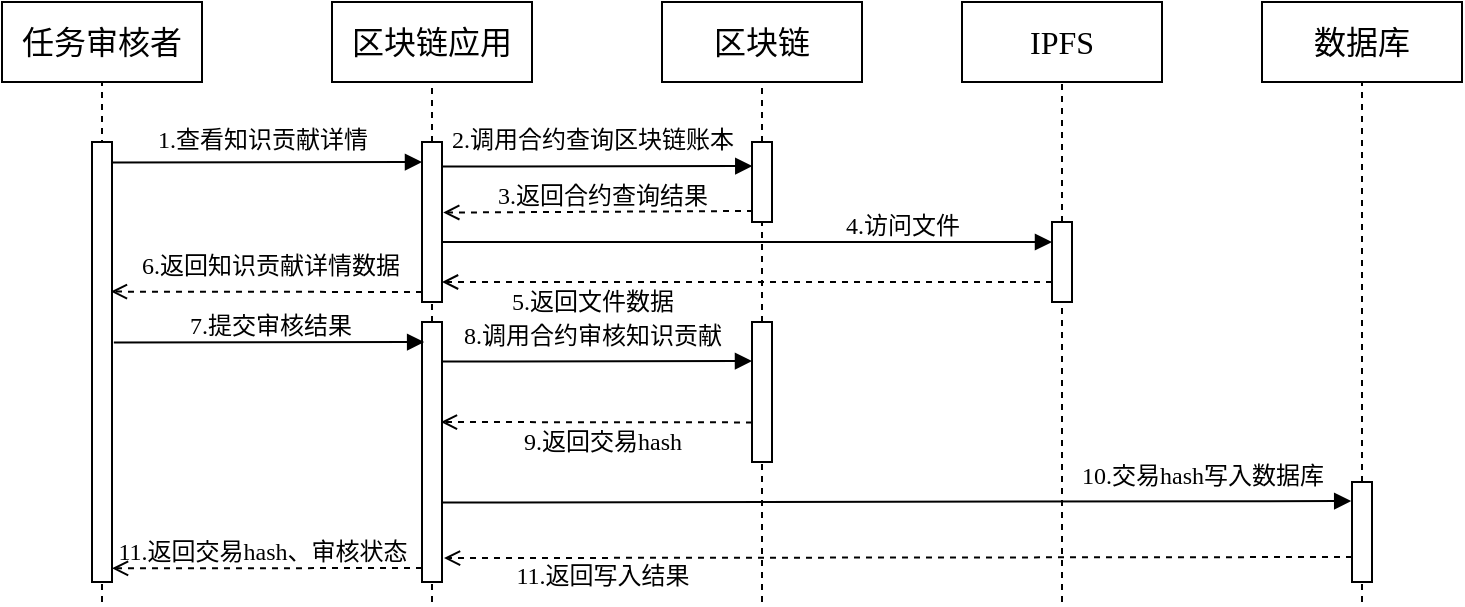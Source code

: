 <mxfile version="17.4.2" type="device"><diagram id="-9_Z2gUmvQUwB-IDVjJU" name="第 1 页"><mxGraphModel dx="1038" dy="649" grid="1" gridSize="10" guides="1" tooltips="1" connect="1" arrows="1" fold="1" page="1" pageScale="1" pageWidth="827" pageHeight="1169" math="0" shadow="0"><root><mxCell id="0"/><mxCell id="1" parent="0"/><mxCell id="nBgsJdk1TOLWB72qo1jp-1" value="&lt;font style=&quot;font-size: 16px&quot;&gt;任务审核者&lt;/font&gt;" style="rounded=0;whiteSpace=wrap;html=1;fontFamily=宋体;fontSource=https%3A%2F%2Ffonts.googleapis.com%2Fcss%3Ffamily%3D%25E5%25AE%258B%25E4%25BD%2593;fontSize=11;" vertex="1" parent="1"><mxGeometry x="210" y="70" width="100" height="40" as="geometry"/></mxCell><mxCell id="nBgsJdk1TOLWB72qo1jp-2" value="" style="endArrow=none;dashed=1;html=1;rounded=0;fontFamily=宋体;fontSource=https%3A%2F%2Ffonts.googleapis.com%2Fcss%3Ffamily%3D%25E5%25AE%258B%25E4%25BD%2593;fontSize=16;entryX=0.5;entryY=1;entryDx=0;entryDy=0;startArrow=none;" edge="1" parent="1" target="nBgsJdk1TOLWB72qo1jp-1"><mxGeometry width="50" height="50" relative="1" as="geometry"><mxPoint x="260" y="370" as="sourcePoint"/><mxPoint x="260" y="350" as="targetPoint"/></mxGeometry></mxCell><mxCell id="nBgsJdk1TOLWB72qo1jp-3" value="&lt;span style=&quot;font-size: 16px&quot;&gt;区块链应用&lt;/span&gt;" style="rounded=0;whiteSpace=wrap;html=1;fontFamily=宋体;fontSource=https%3A%2F%2Ffonts.googleapis.com%2Fcss%3Ffamily%3D%25E5%25AE%258B%25E4%25BD%2593;fontSize=11;" vertex="1" parent="1"><mxGeometry x="375" y="70" width="100" height="40" as="geometry"/></mxCell><mxCell id="nBgsJdk1TOLWB72qo1jp-4" value="&lt;span style=&quot;font-size: 16px&quot;&gt;区块链&lt;/span&gt;" style="rounded=0;whiteSpace=wrap;html=1;fontFamily=宋体;fontSource=https%3A%2F%2Ffonts.googleapis.com%2Fcss%3Ffamily%3D%25E5%25AE%258B%25E4%25BD%2593;fontSize=11;" vertex="1" parent="1"><mxGeometry x="540" y="70" width="100" height="40" as="geometry"/></mxCell><mxCell id="nBgsJdk1TOLWB72qo1jp-5" value="" style="endArrow=none;dashed=1;html=1;rounded=0;fontFamily=宋体;fontSource=https%3A%2F%2Ffonts.googleapis.com%2Fcss%3Ffamily%3D%25E5%25AE%258B%25E4%25BD%2593;fontSize=16;entryX=0.5;entryY=1;entryDx=0;entryDy=0;startArrow=none;" edge="1" parent="1" target="nBgsJdk1TOLWB72qo1jp-4" source="nBgsJdk1TOLWB72qo1jp-70"><mxGeometry width="50" height="50" relative="1" as="geometry"><mxPoint x="590" y="370" as="sourcePoint"/><mxPoint x="510" y="150" as="targetPoint"/></mxGeometry></mxCell><mxCell id="nBgsJdk1TOLWB72qo1jp-6" value="&lt;span style=&quot;font-size: 16px&quot;&gt;&lt;font face=&quot;Times New Roman&quot;&gt;IPFS&lt;/font&gt;&lt;/span&gt;" style="rounded=0;whiteSpace=wrap;html=1;fontFamily=宋体;fontSource=https%3A%2F%2Ffonts.googleapis.com%2Fcss%3Ffamily%3D%25E5%25AE%258B%25E4%25BD%2593;fontSize=11;" vertex="1" parent="1"><mxGeometry x="690" y="70" width="100" height="40" as="geometry"/></mxCell><mxCell id="nBgsJdk1TOLWB72qo1jp-7" value="" style="endArrow=none;dashed=1;html=1;rounded=0;fontFamily=宋体;fontSource=https%3A%2F%2Ffonts.googleapis.com%2Fcss%3Ffamily%3D%25E5%25AE%258B%25E4%25BD%2593;fontSize=16;entryX=0.5;entryY=1;entryDx=0;entryDy=0;startArrow=none;" edge="1" parent="1" source="nBgsJdk1TOLWB72qo1jp-58" target="nBgsJdk1TOLWB72qo1jp-6"><mxGeometry width="50" height="50" relative="1" as="geometry"><mxPoint x="740" y="370" as="sourcePoint"/><mxPoint x="660" y="150" as="targetPoint"/></mxGeometry></mxCell><mxCell id="nBgsJdk1TOLWB72qo1jp-9" value="" style="endArrow=none;dashed=1;html=1;rounded=0;fontFamily=宋体;fontSource=https%3A%2F%2Ffonts.googleapis.com%2Fcss%3Ffamily%3D%25E5%25AE%258B%25E4%25BD%2593;fontSize=16;entryX=0.5;entryY=1;entryDx=0;entryDy=0;startArrow=none;" edge="1" parent="1" source="nBgsJdk1TOLWB72qo1jp-48" target="nBgsJdk1TOLWB72qo1jp-3"><mxGeometry width="50" height="50" relative="1" as="geometry"><mxPoint x="425" y="370" as="sourcePoint"/><mxPoint x="410" y="170" as="targetPoint"/></mxGeometry></mxCell><mxCell id="nBgsJdk1TOLWB72qo1jp-10" value="&lt;span style=&quot;font-size: 16px&quot;&gt;数据库&lt;/span&gt;" style="rounded=0;whiteSpace=wrap;html=1;fontFamily=宋体;fontSource=https%3A%2F%2Ffonts.googleapis.com%2Fcss%3Ffamily%3D%25E5%25AE%258B%25E4%25BD%2593;fontSize=11;" vertex="1" parent="1"><mxGeometry x="840" y="70" width="100" height="40" as="geometry"/></mxCell><mxCell id="nBgsJdk1TOLWB72qo1jp-11" value="" style="endArrow=none;dashed=1;html=1;rounded=0;fontFamily=宋体;fontSource=https%3A%2F%2Ffonts.googleapis.com%2Fcss%3Ffamily%3D%25E5%25AE%258B%25E4%25BD%2593;fontSize=16;entryX=0.5;entryY=1;entryDx=0;entryDy=0;startArrow=none;" edge="1" parent="1" source="nBgsJdk1TOLWB72qo1jp-36" target="nBgsJdk1TOLWB72qo1jp-10"><mxGeometry width="50" height="50" relative="1" as="geometry"><mxPoint x="890" y="370" as="sourcePoint"/><mxPoint x="810" y="150" as="targetPoint"/></mxGeometry></mxCell><mxCell id="nBgsJdk1TOLWB72qo1jp-36" value="" style="rounded=0;whiteSpace=wrap;html=1;fontFamily=宋体;fontSource=https%3A%2F%2Ffonts.googleapis.com%2Fcss%3Ffamily%3D%25E5%25AE%258B%25E4%25BD%2593;fontSize=16;" vertex="1" parent="1"><mxGeometry x="885" y="310" width="10" height="50" as="geometry"/></mxCell><mxCell id="nBgsJdk1TOLWB72qo1jp-37" value="" style="endArrow=none;dashed=1;html=1;rounded=0;fontFamily=宋体;fontSource=https%3A%2F%2Ffonts.googleapis.com%2Fcss%3Ffamily%3D%25E5%25AE%258B%25E4%25BD%2593;fontSize=16;entryX=0.5;entryY=1;entryDx=0;entryDy=0;startArrow=none;" edge="1" parent="1" target="nBgsJdk1TOLWB72qo1jp-36"><mxGeometry width="50" height="50" relative="1" as="geometry"><mxPoint x="890" y="370" as="sourcePoint"/><mxPoint x="890" y="110" as="targetPoint"/></mxGeometry></mxCell><mxCell id="nBgsJdk1TOLWB72qo1jp-47" value="" style="rounded=0;whiteSpace=wrap;html=1;fontFamily=宋体;fontSource=https%3A%2F%2Ffonts.googleapis.com%2Fcss%3Ffamily%3D%25E5%25AE%258B%25E4%25BD%2593;fontSize=16;" vertex="1" parent="1"><mxGeometry x="255" y="140" width="10" height="220" as="geometry"/></mxCell><mxCell id="nBgsJdk1TOLWB72qo1jp-49" value="" style="endArrow=block;html=1;rounded=0;fontSize=14;exitX=0.986;exitY=0.044;exitDx=0;exitDy=0;exitPerimeter=0;endFill=1;" edge="1" parent="1"><mxGeometry width="50" height="50" relative="1" as="geometry"><mxPoint x="264.86" y="150.24" as="sourcePoint"/><mxPoint x="420.0" y="150" as="targetPoint"/></mxGeometry></mxCell><mxCell id="nBgsJdk1TOLWB72qo1jp-50" value="&lt;font style=&quot;font-size: 12px&quot;&gt;&lt;font face=&quot;Times New Roman&quot;&gt;1.&lt;/font&gt;查看知识贡献详情&lt;/font&gt;" style="text;html=1;align=center;verticalAlign=middle;resizable=0;points=[];autosize=1;strokeColor=none;fillColor=none;fontSize=16;fontFamily=宋体;" vertex="1" parent="1"><mxGeometry x="280" y="122" width="120" height="30" as="geometry"/></mxCell><mxCell id="nBgsJdk1TOLWB72qo1jp-51" value="" style="rounded=0;whiteSpace=wrap;html=1;fontFamily=宋体;fontSource=https%3A%2F%2Ffonts.googleapis.com%2Fcss%3Ffamily%3D%25E5%25AE%258B%25E4%25BD%2593;fontSize=16;" vertex="1" parent="1"><mxGeometry x="585" y="140" width="10" height="40" as="geometry"/></mxCell><mxCell id="nBgsJdk1TOLWB72qo1jp-52" value="" style="endArrow=block;html=1;rounded=0;fontSize=14;exitX=0.986;exitY=0.044;exitDx=0;exitDy=0;exitPerimeter=0;endFill=1;" edge="1" parent="1"><mxGeometry width="50" height="50" relative="1" as="geometry"><mxPoint x="430" y="152.24" as="sourcePoint"/><mxPoint x="585.14" y="152" as="targetPoint"/></mxGeometry></mxCell><mxCell id="nBgsJdk1TOLWB72qo1jp-53" value="&lt;font style=&quot;font-size: 12px&quot;&gt;&lt;font face=&quot;Times New Roman&quot;&gt;2.&lt;/font&gt;调用合约查询区块链账本&lt;/font&gt;" style="text;html=1;align=center;verticalAlign=middle;resizable=0;points=[];autosize=1;strokeColor=none;fillColor=none;fontSize=16;fontFamily=宋体;" vertex="1" parent="1"><mxGeometry x="425" y="122" width="160" height="30" as="geometry"/></mxCell><mxCell id="nBgsJdk1TOLWB72qo1jp-48" value="" style="rounded=0;whiteSpace=wrap;html=1;fontFamily=宋体;fontSource=https%3A%2F%2Ffonts.googleapis.com%2Fcss%3Ffamily%3D%25E5%25AE%258B%25E4%25BD%2593;fontSize=16;" vertex="1" parent="1"><mxGeometry x="420" y="140" width="10" height="80" as="geometry"/></mxCell><mxCell id="nBgsJdk1TOLWB72qo1jp-55" value="" style="endArrow=none;dashed=1;html=1;rounded=0;fontFamily=宋体;fontSource=https%3A%2F%2Ffonts.googleapis.com%2Fcss%3Ffamily%3D%25E5%25AE%258B%25E4%25BD%2593;fontSize=16;entryX=0.5;entryY=1;entryDx=0;entryDy=0;startArrow=none;" edge="1" parent="1" source="nBgsJdk1TOLWB72qo1jp-66" target="nBgsJdk1TOLWB72qo1jp-48"><mxGeometry width="50" height="50" relative="1" as="geometry"><mxPoint x="425" y="370" as="sourcePoint"/><mxPoint x="425" y="110" as="targetPoint"/></mxGeometry></mxCell><mxCell id="nBgsJdk1TOLWB72qo1jp-56" value="" style="endArrow=open;html=1;rounded=0;fontFamily=Times New Roman;fontSize=12;dashed=1;endFill=0;exitX=0.049;exitY=0.862;exitDx=0;exitDy=0;entryX=1.062;entryY=0.441;entryDx=0;entryDy=0;exitPerimeter=0;entryPerimeter=0;" edge="1" parent="1" source="nBgsJdk1TOLWB72qo1jp-51" target="nBgsJdk1TOLWB72qo1jp-48"><mxGeometry width="50" height="50" relative="1" as="geometry"><mxPoint x="570" y="180" as="sourcePoint"/><mxPoint x="450" y="190" as="targetPoint"/></mxGeometry></mxCell><mxCell id="nBgsJdk1TOLWB72qo1jp-57" value="&lt;font style=&quot;font-size: 12px&quot;&gt;&lt;font face=&quot;Times New Roman&quot;&gt;3.&lt;/font&gt;返回合约查询结果&lt;/font&gt;" style="text;html=1;align=center;verticalAlign=middle;resizable=0;points=[];autosize=1;strokeColor=none;fillColor=none;fontSize=16;fontFamily=宋体;" vertex="1" parent="1"><mxGeometry x="450" y="150" width="120" height="30" as="geometry"/></mxCell><mxCell id="nBgsJdk1TOLWB72qo1jp-58" value="" style="rounded=0;whiteSpace=wrap;html=1;fontFamily=宋体;fontSource=https%3A%2F%2Ffonts.googleapis.com%2Fcss%3Ffamily%3D%25E5%25AE%258B%25E4%25BD%2593;fontSize=16;" vertex="1" parent="1"><mxGeometry x="735" y="180" width="10" height="40" as="geometry"/></mxCell><mxCell id="nBgsJdk1TOLWB72qo1jp-59" value="" style="endArrow=none;dashed=1;html=1;rounded=0;fontFamily=宋体;fontSource=https%3A%2F%2Ffonts.googleapis.com%2Fcss%3Ffamily%3D%25E5%25AE%258B%25E4%25BD%2593;fontSize=16;entryX=0.5;entryY=1;entryDx=0;entryDy=0;startArrow=none;" edge="1" parent="1" target="nBgsJdk1TOLWB72qo1jp-58"><mxGeometry width="50" height="50" relative="1" as="geometry"><mxPoint x="740" y="370" as="sourcePoint"/><mxPoint x="740" y="110.0" as="targetPoint"/></mxGeometry></mxCell><mxCell id="nBgsJdk1TOLWB72qo1jp-60" value="" style="endArrow=block;html=1;rounded=0;fontSize=14;endFill=1;entryX=0;entryY=0.25;entryDx=0;entryDy=0;" edge="1" parent="1" target="nBgsJdk1TOLWB72qo1jp-58"><mxGeometry width="50" height="50" relative="1" as="geometry"><mxPoint x="430" y="190" as="sourcePoint"/><mxPoint x="725.14" y="190" as="targetPoint"/></mxGeometry></mxCell><mxCell id="nBgsJdk1TOLWB72qo1jp-61" value="&lt;font style=&quot;font-size: 12px&quot;&gt;&lt;font face=&quot;Times New Roman&quot;&gt;4.&lt;/font&gt;访问文件&lt;/font&gt;" style="text;html=1;align=center;verticalAlign=middle;resizable=0;points=[];autosize=1;strokeColor=none;fillColor=none;fontSize=16;fontFamily=宋体;" vertex="1" parent="1"><mxGeometry x="625" y="165" width="70" height="30" as="geometry"/></mxCell><mxCell id="nBgsJdk1TOLWB72qo1jp-62" value="" style="endArrow=open;html=1;rounded=0;fontFamily=Times New Roman;fontSize=12;dashed=1;endFill=0;exitX=0;exitY=0.75;exitDx=0;exitDy=0;" edge="1" parent="1" source="nBgsJdk1TOLWB72qo1jp-58"><mxGeometry width="50" height="50" relative="1" as="geometry"><mxPoint x="604.87" y="230.0" as="sourcePoint"/><mxPoint x="430" y="210" as="targetPoint"/></mxGeometry></mxCell><mxCell id="nBgsJdk1TOLWB72qo1jp-63" value="&lt;font style=&quot;font-size: 12px&quot;&gt;&lt;font face=&quot;Times New Roman&quot;&gt;5.&lt;/font&gt;返回文件数据&lt;/font&gt;" style="text;html=1;align=center;verticalAlign=middle;resizable=0;points=[];autosize=1;strokeColor=none;fillColor=none;fontSize=16;fontFamily=宋体;" vertex="1" parent="1"><mxGeometry x="455" y="203" width="100" height="30" as="geometry"/></mxCell><mxCell id="nBgsJdk1TOLWB72qo1jp-64" value="" style="endArrow=open;html=1;rounded=0;fontFamily=Times New Roman;fontSize=12;dashed=1;endFill=0;entryX=0.945;entryY=0.34;entryDx=0;entryDy=0;entryPerimeter=0;" edge="1" parent="1" target="nBgsJdk1TOLWB72qo1jp-47"><mxGeometry width="50" height="50" relative="1" as="geometry"><mxPoint x="420" y="215" as="sourcePoint"/><mxPoint x="235" y="260" as="targetPoint"/></mxGeometry></mxCell><mxCell id="nBgsJdk1TOLWB72qo1jp-65" value="&lt;font style=&quot;font-size: 12px&quot;&gt;&lt;font face=&quot;Times New Roman&quot;&gt;6.&lt;/font&gt;返回知识贡献详情数据&lt;/font&gt;" style="text;html=1;align=center;verticalAlign=middle;resizable=0;points=[];autosize=1;strokeColor=none;fillColor=none;fontSize=16;fontFamily=宋体;" vertex="1" parent="1"><mxGeometry x="273.5" y="185" width="140" height="30" as="geometry"/></mxCell><mxCell id="nBgsJdk1TOLWB72qo1jp-66" value="" style="rounded=0;whiteSpace=wrap;html=1;fontFamily=宋体;fontSource=https%3A%2F%2Ffonts.googleapis.com%2Fcss%3Ffamily%3D%25E5%25AE%258B%25E4%25BD%2593;fontSize=16;" vertex="1" parent="1"><mxGeometry x="420" y="230" width="10" height="130" as="geometry"/></mxCell><mxCell id="nBgsJdk1TOLWB72qo1jp-67" value="" style="endArrow=none;dashed=1;html=1;rounded=0;fontFamily=宋体;fontSource=https%3A%2F%2Ffonts.googleapis.com%2Fcss%3Ffamily%3D%25E5%25AE%258B%25E4%25BD%2593;fontSize=16;entryX=0.5;entryY=1;entryDx=0;entryDy=0;startArrow=none;" edge="1" parent="1" target="nBgsJdk1TOLWB72qo1jp-66"><mxGeometry width="50" height="50" relative="1" as="geometry"><mxPoint x="425" y="370.0" as="sourcePoint"/><mxPoint x="425" y="220" as="targetPoint"/></mxGeometry></mxCell><mxCell id="nBgsJdk1TOLWB72qo1jp-68" value="" style="endArrow=block;html=1;rounded=0;fontSize=14;exitX=0.986;exitY=0.044;exitDx=0;exitDy=0;exitPerimeter=0;endFill=1;" edge="1" parent="1"><mxGeometry width="50" height="50" relative="1" as="geometry"><mxPoint x="265.93" y="240.24" as="sourcePoint"/><mxPoint x="421.07" y="240" as="targetPoint"/></mxGeometry></mxCell><mxCell id="nBgsJdk1TOLWB72qo1jp-69" value="&lt;font style=&quot;font-size: 12px&quot;&gt;&lt;font face=&quot;Times New Roman&quot;&gt;7.&lt;/font&gt;提交审核结果&lt;/font&gt;" style="text;html=1;align=center;verticalAlign=middle;resizable=0;points=[];autosize=1;strokeColor=none;fillColor=none;fontSize=16;fontFamily=宋体;" vertex="1" parent="1"><mxGeometry x="293.5" y="215" width="100" height="30" as="geometry"/></mxCell><mxCell id="nBgsJdk1TOLWB72qo1jp-70" value="" style="rounded=0;whiteSpace=wrap;html=1;fontFamily=宋体;fontSource=https%3A%2F%2Ffonts.googleapis.com%2Fcss%3Ffamily%3D%25E5%25AE%258B%25E4%25BD%2593;fontSize=16;" vertex="1" parent="1"><mxGeometry x="585" y="230" width="10" height="70" as="geometry"/></mxCell><mxCell id="nBgsJdk1TOLWB72qo1jp-71" value="" style="endArrow=none;dashed=1;html=1;rounded=0;fontFamily=宋体;fontSource=https%3A%2F%2Ffonts.googleapis.com%2Fcss%3Ffamily%3D%25E5%25AE%258B%25E4%25BD%2593;fontSize=16;entryX=0.5;entryY=1;entryDx=0;entryDy=0;startArrow=none;" edge="1" parent="1" target="nBgsJdk1TOLWB72qo1jp-70"><mxGeometry width="50" height="50" relative="1" as="geometry"><mxPoint x="590" y="370" as="sourcePoint"/><mxPoint x="590" y="110" as="targetPoint"/></mxGeometry></mxCell><mxCell id="nBgsJdk1TOLWB72qo1jp-72" value="" style="endArrow=block;html=1;rounded=0;fontSize=14;exitX=0.986;exitY=0.044;exitDx=0;exitDy=0;exitPerimeter=0;endFill=1;" edge="1" parent="1"><mxGeometry width="50" height="50" relative="1" as="geometry"><mxPoint x="429.86" y="249.74" as="sourcePoint"/><mxPoint x="585.0" y="249.5" as="targetPoint"/></mxGeometry></mxCell><mxCell id="nBgsJdk1TOLWB72qo1jp-73" value="&lt;font style=&quot;font-size: 12px&quot;&gt;&lt;font face=&quot;Times New Roman&quot;&gt;8.&lt;/font&gt;调用合约审核知识贡献&lt;/font&gt;" style="text;html=1;align=center;verticalAlign=middle;resizable=0;points=[];autosize=1;strokeColor=none;fillColor=none;fontSize=16;fontFamily=宋体;" vertex="1" parent="1"><mxGeometry x="435" y="220" width="140" height="30" as="geometry"/></mxCell><mxCell id="nBgsJdk1TOLWB72qo1jp-74" value="" style="endArrow=open;html=1;rounded=0;fontFamily=Times New Roman;fontSize=12;dashed=1;endFill=0;entryX=0.945;entryY=0.34;entryDx=0;entryDy=0;entryPerimeter=0;" edge="1" parent="1"><mxGeometry width="50" height="50" relative="1" as="geometry"><mxPoint x="585" y="280.2" as="sourcePoint"/><mxPoint x="429.45" y="280.0" as="targetPoint"/></mxGeometry></mxCell><mxCell id="nBgsJdk1TOLWB72qo1jp-75" value="&lt;font style=&quot;font-size: 12px&quot;&gt;&lt;font face=&quot;Times New Roman&quot;&gt;9.&lt;/font&gt;返回交易&lt;font face=&quot;Times New Roman&quot;&gt;hash&lt;/font&gt;&lt;/font&gt;" style="text;html=1;align=center;verticalAlign=middle;resizable=0;points=[];autosize=1;strokeColor=none;fillColor=none;fontSize=16;fontFamily=宋体;" vertex="1" parent="1"><mxGeometry x="465" y="273" width="90" height="30" as="geometry"/></mxCell><mxCell id="nBgsJdk1TOLWB72qo1jp-76" value="" style="endArrow=block;html=1;rounded=0;fontSize=14;exitX=0.986;exitY=0.044;exitDx=0;exitDy=0;exitPerimeter=0;endFill=1;entryX=-0.04;entryY=0.191;entryDx=0;entryDy=0;entryPerimeter=0;" edge="1" parent="1" target="nBgsJdk1TOLWB72qo1jp-36"><mxGeometry width="50" height="50" relative="1" as="geometry"><mxPoint x="429.86" y="320.24" as="sourcePoint"/><mxPoint x="585.0" y="320" as="targetPoint"/></mxGeometry></mxCell><mxCell id="nBgsJdk1TOLWB72qo1jp-77" value="&lt;font style=&quot;font-size: 12px&quot;&gt;&lt;font face=&quot;Times New Roman&quot;&gt;10.&lt;/font&gt;交易&lt;font face=&quot;Times New Roman&quot;&gt;hash&lt;/font&gt;写入数据库&lt;/font&gt;" style="text;html=1;align=center;verticalAlign=middle;resizable=0;points=[];autosize=1;strokeColor=none;fillColor=none;fontSize=16;fontFamily=宋体;" vertex="1" parent="1"><mxGeometry x="740" y="290" width="140" height="30" as="geometry"/></mxCell><mxCell id="nBgsJdk1TOLWB72qo1jp-78" value="" style="endArrow=open;html=1;rounded=0;fontFamily=Times New Roman;fontSize=12;dashed=1;endFill=0;exitX=0;exitY=0.75;exitDx=0;exitDy=0;entryX=1.1;entryY=0.908;entryDx=0;entryDy=0;entryPerimeter=0;" edge="1" parent="1" source="nBgsJdk1TOLWB72qo1jp-36" target="nBgsJdk1TOLWB72qo1jp-66"><mxGeometry width="50" height="50" relative="1" as="geometry"><mxPoint x="630.55" y="430.2" as="sourcePoint"/><mxPoint x="430" y="350" as="targetPoint"/></mxGeometry></mxCell><mxCell id="nBgsJdk1TOLWB72qo1jp-79" value="&lt;font style=&quot;font-size: 12px&quot;&gt;&lt;font face=&quot;Times New Roman&quot;&gt;11.&lt;/font&gt;返回写入结果&lt;/font&gt;" style="text;html=1;align=center;verticalAlign=middle;resizable=0;points=[];autosize=1;strokeColor=none;fillColor=none;fontSize=16;fontFamily=宋体;" vertex="1" parent="1"><mxGeometry x="460" y="340" width="100" height="30" as="geometry"/></mxCell><mxCell id="nBgsJdk1TOLWB72qo1jp-80" value="" style="endArrow=open;html=1;rounded=0;fontFamily=Times New Roman;fontSize=12;dashed=1;endFill=0;entryX=1;entryY=0.969;entryDx=0;entryDy=0;entryPerimeter=0;" edge="1" parent="1" target="nBgsJdk1TOLWB72qo1jp-47"><mxGeometry width="50" height="50" relative="1" as="geometry"><mxPoint x="420" y="353" as="sourcePoint"/><mxPoint x="255.0" y="390" as="targetPoint"/></mxGeometry></mxCell><mxCell id="nBgsJdk1TOLWB72qo1jp-81" value="&lt;font style=&quot;font-size: 12px&quot;&gt;&lt;font face=&quot;Times New Roman&quot;&gt;11.&lt;/font&gt;返回&lt;/font&gt;&lt;span style=&quot;font-size: 12px&quot;&gt;交易&lt;/span&gt;&lt;font face=&quot;Times New Roman&quot; style=&quot;font-size: 12px&quot;&gt;hash&lt;/font&gt;&lt;font style=&quot;font-size: 12px&quot;&gt;、审核状态&lt;/font&gt;" style="text;html=1;align=center;verticalAlign=middle;resizable=0;points=[];autosize=1;strokeColor=none;fillColor=none;fontSize=16;fontFamily=宋体;" vertex="1" parent="1"><mxGeometry x="260" y="328" width="160" height="30" as="geometry"/></mxCell></root></mxGraphModel></diagram></mxfile>